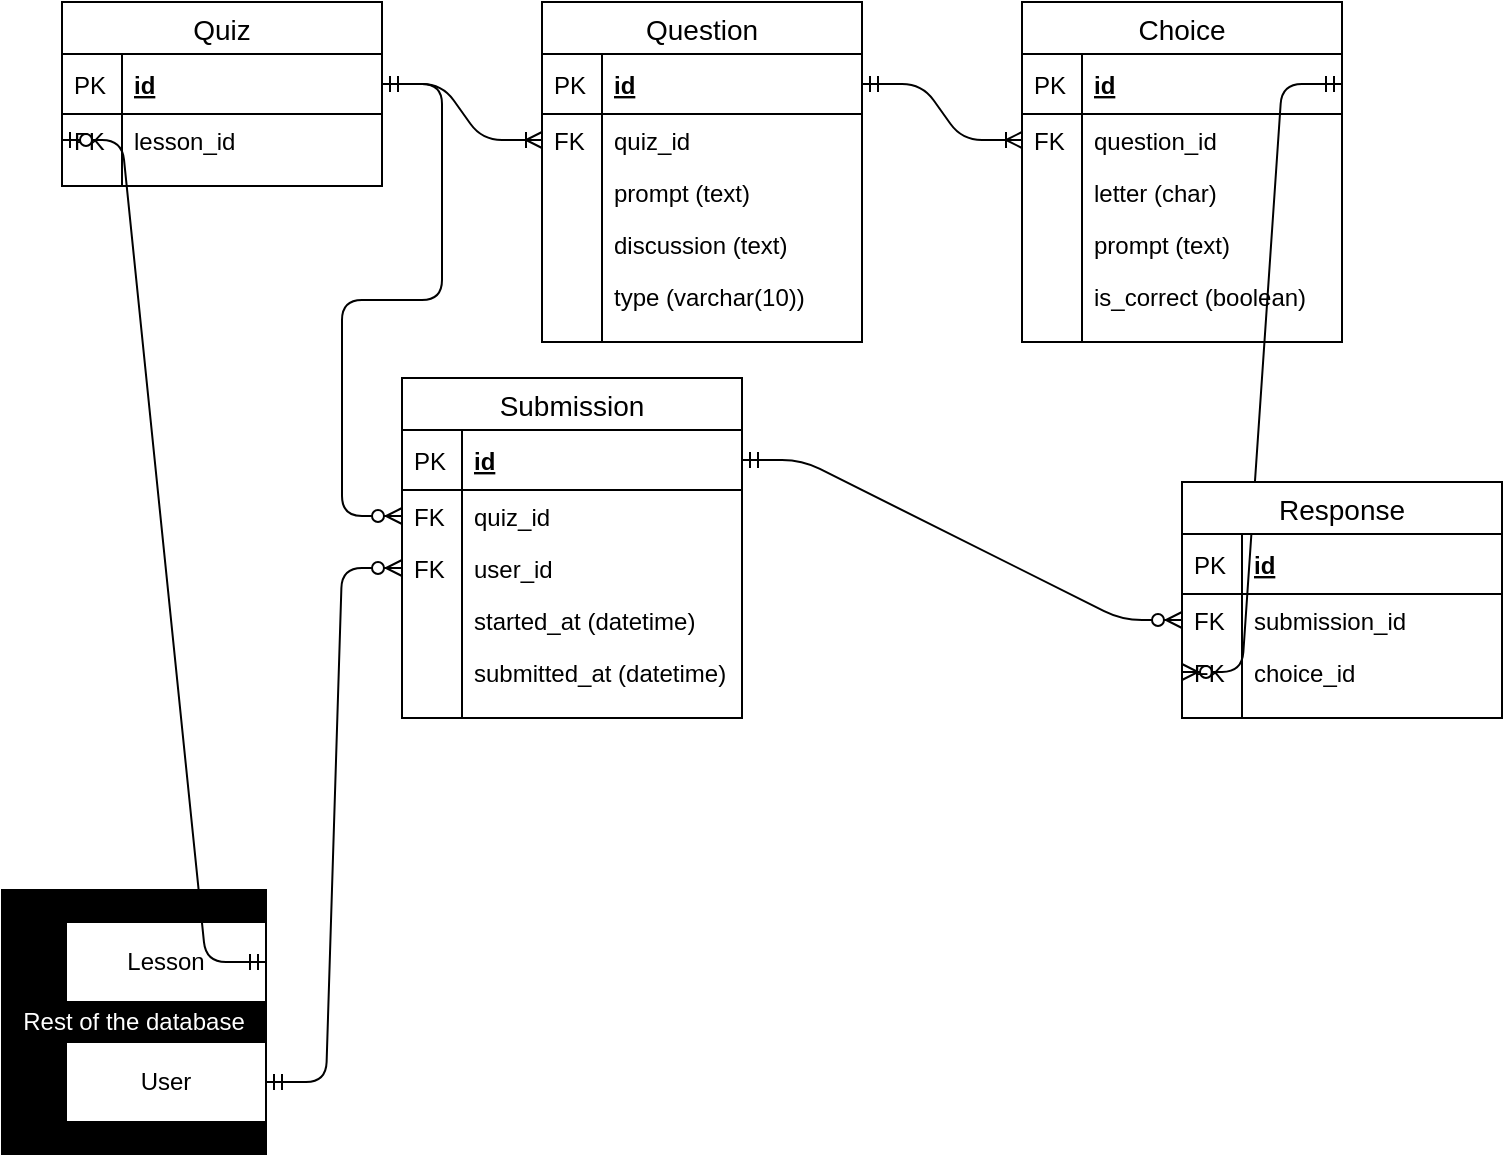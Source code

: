 <mxfile version="13.1.13"><diagram id="INSZyfp73hqP81Zdgg1H" name="Page-1"><mxGraphModel dx="1080" dy="489" grid="1" gridSize="10" guides="1" tooltips="1" connect="1" arrows="1" fold="1" page="1" pageScale="1" pageWidth="850" pageHeight="1100" background="none" math="0" shadow="0"><root><mxCell id="0"/><mxCell id="1" parent="0"/><mxCell id="mm9iqTDZ9j-uK4UpvZaG-1" value="Quiz" style="swimlane;fontStyle=0;childLayout=stackLayout;horizontal=1;startSize=26;horizontalStack=0;resizeParent=1;resizeParentMax=0;resizeLast=0;collapsible=1;marginBottom=0;align=center;fontSize=14;" vertex="1" parent="1"><mxGeometry x="40" y="40" width="160" height="92" as="geometry"><mxRectangle x="40" y="40" width="60" height="26" as="alternateBounds"/></mxGeometry></mxCell><mxCell id="mm9iqTDZ9j-uK4UpvZaG-2" value="id" style="shape=partialRectangle;top=0;left=0;right=0;bottom=1;align=left;verticalAlign=middle;fillColor=none;spacingLeft=34;spacingRight=4;overflow=hidden;rotatable=0;points=[[0,0.5],[1,0.5]];portConstraint=eastwest;dropTarget=0;fontStyle=5;fontSize=12;" vertex="1" parent="mm9iqTDZ9j-uK4UpvZaG-1"><mxGeometry y="26" width="160" height="30" as="geometry"/></mxCell><mxCell id="mm9iqTDZ9j-uK4UpvZaG-3" value="PK" style="shape=partialRectangle;top=0;left=0;bottom=0;fillColor=none;align=left;verticalAlign=middle;spacingLeft=4;spacingRight=4;overflow=hidden;rotatable=0;points=[];portConstraint=eastwest;part=1;fontSize=12;" vertex="1" connectable="0" parent="mm9iqTDZ9j-uK4UpvZaG-2"><mxGeometry width="30" height="30" as="geometry"/></mxCell><mxCell id="mm9iqTDZ9j-uK4UpvZaG-4" value="lesson_id" style="shape=partialRectangle;top=0;left=0;right=0;bottom=0;align=left;verticalAlign=top;fillColor=none;spacingLeft=34;spacingRight=4;overflow=hidden;rotatable=0;points=[[0,0.5],[1,0.5]];portConstraint=eastwest;dropTarget=0;fontSize=12;" vertex="1" parent="mm9iqTDZ9j-uK4UpvZaG-1"><mxGeometry y="56" width="160" height="26" as="geometry"/></mxCell><mxCell id="mm9iqTDZ9j-uK4UpvZaG-5" value="FK" style="shape=partialRectangle;top=0;left=0;bottom=0;fillColor=none;align=left;verticalAlign=top;spacingLeft=4;spacingRight=4;overflow=hidden;rotatable=0;points=[];portConstraint=eastwest;part=1;fontSize=12;" vertex="1" connectable="0" parent="mm9iqTDZ9j-uK4UpvZaG-4"><mxGeometry width="30" height="26" as="geometry"/></mxCell><mxCell id="mm9iqTDZ9j-uK4UpvZaG-10" value="" style="shape=partialRectangle;top=0;left=0;right=0;bottom=0;align=left;verticalAlign=top;fillColor=none;spacingLeft=34;spacingRight=4;overflow=hidden;rotatable=0;points=[[0,0.5],[1,0.5]];portConstraint=eastwest;dropTarget=0;fontSize=12;" vertex="1" parent="mm9iqTDZ9j-uK4UpvZaG-1"><mxGeometry y="82" width="160" height="10" as="geometry"/></mxCell><mxCell id="mm9iqTDZ9j-uK4UpvZaG-11" value="" style="shape=partialRectangle;top=0;left=0;bottom=0;fillColor=none;align=left;verticalAlign=top;spacingLeft=4;spacingRight=4;overflow=hidden;rotatable=0;points=[];portConstraint=eastwest;part=1;fontSize=12;" vertex="1" connectable="0" parent="mm9iqTDZ9j-uK4UpvZaG-10"><mxGeometry width="30" height="10" as="geometry"/></mxCell><mxCell id="mm9iqTDZ9j-uK4UpvZaG-50" value="" style="edgeStyle=entityRelationEdgeStyle;fontSize=12;html=1;endArrow=ERoneToMany;startArrow=ERmandOne;exitX=1;exitY=0.5;exitDx=0;exitDy=0;entryX=0;entryY=0.5;entryDx=0;entryDy=0;" edge="1" parent="1" source="mm9iqTDZ9j-uK4UpvZaG-13" target="mm9iqTDZ9j-uK4UpvZaG-26"><mxGeometry width="100" height="100" relative="1" as="geometry"><mxPoint x="370" y="310" as="sourcePoint"/><mxPoint x="470" y="210" as="targetPoint"/></mxGeometry></mxCell><mxCell id="mm9iqTDZ9j-uK4UpvZaG-51" value="" style="edgeStyle=entityRelationEdgeStyle;fontSize=12;html=1;endArrow=ERoneToMany;startArrow=ERmandOne;entryX=0;entryY=0.5;entryDx=0;entryDy=0;exitX=1;exitY=0.5;exitDx=0;exitDy=0;" edge="1" parent="1" source="mm9iqTDZ9j-uK4UpvZaG-2" target="mm9iqTDZ9j-uK4UpvZaG-15"><mxGeometry width="100" height="100" relative="1" as="geometry"><mxPoint x="220" y="100" as="sourcePoint"/><mxPoint x="230" y="240" as="targetPoint"/></mxGeometry></mxCell><mxCell id="mm9iqTDZ9j-uK4UpvZaG-118" value="" style="edgeStyle=entityRelationEdgeStyle;fontSize=12;html=1;endArrow=ERzeroToMany;startArrow=ERmandOne;entryX=0;entryY=0.5;entryDx=0;entryDy=0;exitX=1;exitY=0.5;exitDx=0;exitDy=0;" edge="1" parent="1" source="w8hnO8k2szJg7s4pSPXc-18" target="mm9iqTDZ9j-uK4UpvZaG-129"><mxGeometry width="100" height="100" relative="1" as="geometry"><mxPoint x="220" y="353" as="sourcePoint"/><mxPoint x="40" y="365" as="targetPoint"/></mxGeometry></mxCell><mxCell id="mm9iqTDZ9j-uK4UpvZaG-147" value="&lt;font color=&quot;#FFFFFF&quot;&gt;Rest of the database&lt;br&gt;&lt;/font&gt;" style="whiteSpace=wrap;html=1;aspect=fixed;fillColor=#000000;" vertex="1" parent="1"><mxGeometry x="10" y="484" width="132" height="132" as="geometry"/></mxCell><mxCell id="mm9iqTDZ9j-uK4UpvZaG-12" value="Question" style="swimlane;fontStyle=0;childLayout=stackLayout;horizontal=1;startSize=26;horizontalStack=0;resizeParent=1;resizeParentMax=0;resizeLast=0;collapsible=1;marginBottom=0;align=center;fontSize=14;" vertex="1" parent="1"><mxGeometry x="280" y="40" width="160" height="170" as="geometry"/></mxCell><mxCell id="mm9iqTDZ9j-uK4UpvZaG-13" value="id" style="shape=partialRectangle;top=0;left=0;right=0;bottom=1;align=left;verticalAlign=middle;fillColor=none;spacingLeft=34;spacingRight=4;overflow=hidden;rotatable=0;points=[[0,0.5],[1,0.5]];portConstraint=eastwest;dropTarget=0;fontStyle=5;fontSize=12;" vertex="1" parent="mm9iqTDZ9j-uK4UpvZaG-12"><mxGeometry y="26" width="160" height="30" as="geometry"/></mxCell><mxCell id="mm9iqTDZ9j-uK4UpvZaG-14" value="PK" style="shape=partialRectangle;top=0;left=0;bottom=0;fillColor=none;align=left;verticalAlign=middle;spacingLeft=4;spacingRight=4;overflow=hidden;rotatable=0;points=[];portConstraint=eastwest;part=1;fontSize=12;" vertex="1" connectable="0" parent="mm9iqTDZ9j-uK4UpvZaG-13"><mxGeometry width="30" height="30" as="geometry"/></mxCell><mxCell id="mm9iqTDZ9j-uK4UpvZaG-15" value="quiz_id" style="shape=partialRectangle;top=0;left=0;right=0;bottom=0;align=left;verticalAlign=top;fillColor=none;spacingLeft=34;spacingRight=4;overflow=hidden;rotatable=0;points=[[0,0.5],[1,0.5]];portConstraint=eastwest;dropTarget=0;fontSize=12;" vertex="1" parent="mm9iqTDZ9j-uK4UpvZaG-12"><mxGeometry y="56" width="160" height="26" as="geometry"/></mxCell><mxCell id="mm9iqTDZ9j-uK4UpvZaG-16" value="FK" style="shape=partialRectangle;top=0;left=0;bottom=0;fillColor=none;align=left;verticalAlign=top;spacingLeft=4;spacingRight=4;overflow=hidden;rotatable=0;points=[];portConstraint=eastwest;part=1;fontSize=12;" vertex="1" connectable="0" parent="mm9iqTDZ9j-uK4UpvZaG-15"><mxGeometry width="30" height="26" as="geometry"/></mxCell><mxCell id="mm9iqTDZ9j-uK4UpvZaG-17" value="prompt (text)" style="shape=partialRectangle;top=0;left=0;right=0;bottom=0;align=left;verticalAlign=top;fillColor=none;spacingLeft=34;spacingRight=4;overflow=hidden;rotatable=0;points=[[0,0.5],[1,0.5]];portConstraint=eastwest;dropTarget=0;fontSize=12;" vertex="1" parent="mm9iqTDZ9j-uK4UpvZaG-12"><mxGeometry y="82" width="160" height="26" as="geometry"/></mxCell><mxCell id="mm9iqTDZ9j-uK4UpvZaG-18" value="" style="shape=partialRectangle;top=0;left=0;bottom=0;fillColor=none;align=left;verticalAlign=top;spacingLeft=4;spacingRight=4;overflow=hidden;rotatable=0;points=[];portConstraint=eastwest;part=1;fontSize=12;" vertex="1" connectable="0" parent="mm9iqTDZ9j-uK4UpvZaG-17"><mxGeometry width="30" height="26" as="geometry"/></mxCell><mxCell id="mm9iqTDZ9j-uK4UpvZaG-138" value="discussion (text)" style="shape=partialRectangle;top=0;left=0;right=0;bottom=0;align=left;verticalAlign=top;fillColor=none;spacingLeft=34;spacingRight=4;overflow=hidden;rotatable=0;points=[[0,0.5],[1,0.5]];portConstraint=eastwest;dropTarget=0;fontSize=12;" vertex="1" parent="mm9iqTDZ9j-uK4UpvZaG-12"><mxGeometry y="108" width="160" height="26" as="geometry"/></mxCell><mxCell id="mm9iqTDZ9j-uK4UpvZaG-139" value="" style="shape=partialRectangle;top=0;left=0;bottom=0;fillColor=none;align=left;verticalAlign=top;spacingLeft=4;spacingRight=4;overflow=hidden;rotatable=0;points=[];portConstraint=eastwest;part=1;fontSize=12;" vertex="1" connectable="0" parent="mm9iqTDZ9j-uK4UpvZaG-138"><mxGeometry width="30" height="26" as="geometry"/></mxCell><mxCell id="mm9iqTDZ9j-uK4UpvZaG-140" value="type (varchar(10))" style="shape=partialRectangle;top=0;left=0;right=0;bottom=0;align=left;verticalAlign=top;fillColor=none;spacingLeft=34;spacingRight=4;overflow=hidden;rotatable=0;points=[[0,0.5],[1,0.5]];portConstraint=eastwest;dropTarget=0;fontSize=12;" vertex="1" parent="mm9iqTDZ9j-uK4UpvZaG-12"><mxGeometry y="134" width="160" height="26" as="geometry"/></mxCell><mxCell id="mm9iqTDZ9j-uK4UpvZaG-141" value="" style="shape=partialRectangle;top=0;left=0;bottom=0;fillColor=none;align=left;verticalAlign=top;spacingLeft=4;spacingRight=4;overflow=hidden;rotatable=0;points=[];portConstraint=eastwest;part=1;fontSize=12;" vertex="1" connectable="0" parent="mm9iqTDZ9j-uK4UpvZaG-140"><mxGeometry width="30" height="26" as="geometry"/></mxCell><mxCell id="mm9iqTDZ9j-uK4UpvZaG-21" value="" style="shape=partialRectangle;top=0;left=0;right=0;bottom=0;align=left;verticalAlign=top;fillColor=none;spacingLeft=34;spacingRight=4;overflow=hidden;rotatable=0;points=[[0,0.5],[1,0.5]];portConstraint=eastwest;dropTarget=0;fontSize=12;" vertex="1" parent="mm9iqTDZ9j-uK4UpvZaG-12"><mxGeometry y="160" width="160" height="10" as="geometry"/></mxCell><mxCell id="mm9iqTDZ9j-uK4UpvZaG-22" value="" style="shape=partialRectangle;top=0;left=0;bottom=0;fillColor=none;align=left;verticalAlign=top;spacingLeft=4;spacingRight=4;overflow=hidden;rotatable=0;points=[];portConstraint=eastwest;part=1;fontSize=12;" vertex="1" connectable="0" parent="mm9iqTDZ9j-uK4UpvZaG-21"><mxGeometry width="30" height="10" as="geometry"/></mxCell><mxCell id="mm9iqTDZ9j-uK4UpvZaG-23" value="Choice" style="swimlane;fontStyle=0;childLayout=stackLayout;horizontal=1;startSize=26;horizontalStack=0;resizeParent=1;resizeParentMax=0;resizeLast=0;collapsible=1;marginBottom=0;align=center;fontSize=14;" vertex="1" parent="1"><mxGeometry x="520" y="40" width="160" height="170" as="geometry"/></mxCell><mxCell id="mm9iqTDZ9j-uK4UpvZaG-24" value="id" style="shape=partialRectangle;top=0;left=0;right=0;bottom=1;align=left;verticalAlign=middle;fillColor=none;spacingLeft=34;spacingRight=4;overflow=hidden;rotatable=0;points=[[0,0.5],[1,0.5]];portConstraint=eastwest;dropTarget=0;fontStyle=5;fontSize=12;" vertex="1" parent="mm9iqTDZ9j-uK4UpvZaG-23"><mxGeometry y="26" width="160" height="30" as="geometry"/></mxCell><mxCell id="mm9iqTDZ9j-uK4UpvZaG-25" value="PK" style="shape=partialRectangle;top=0;left=0;bottom=0;fillColor=none;align=left;verticalAlign=middle;spacingLeft=4;spacingRight=4;overflow=hidden;rotatable=0;points=[];portConstraint=eastwest;part=1;fontSize=12;" vertex="1" connectable="0" parent="mm9iqTDZ9j-uK4UpvZaG-24"><mxGeometry width="30" height="30" as="geometry"/></mxCell><mxCell id="mm9iqTDZ9j-uK4UpvZaG-26" value="question_id" style="shape=partialRectangle;top=0;left=0;right=0;bottom=0;align=left;verticalAlign=top;fillColor=none;spacingLeft=34;spacingRight=4;overflow=hidden;rotatable=0;points=[[0,0.5],[1,0.5]];portConstraint=eastwest;dropTarget=0;fontSize=12;" vertex="1" parent="mm9iqTDZ9j-uK4UpvZaG-23"><mxGeometry y="56" width="160" height="26" as="geometry"/></mxCell><mxCell id="mm9iqTDZ9j-uK4UpvZaG-27" value="FK" style="shape=partialRectangle;top=0;left=0;bottom=0;fillColor=none;align=left;verticalAlign=top;spacingLeft=4;spacingRight=4;overflow=hidden;rotatable=0;points=[];portConstraint=eastwest;part=1;fontSize=12;" vertex="1" connectable="0" parent="mm9iqTDZ9j-uK4UpvZaG-26"><mxGeometry width="30" height="26" as="geometry"/></mxCell><mxCell id="mm9iqTDZ9j-uK4UpvZaG-163" value="letter (char)" style="shape=partialRectangle;top=0;left=0;right=0;bottom=0;align=left;verticalAlign=top;fillColor=none;spacingLeft=34;spacingRight=4;overflow=hidden;rotatable=0;points=[[0,0.5],[1,0.5]];portConstraint=eastwest;dropTarget=0;fontSize=12;" vertex="1" parent="mm9iqTDZ9j-uK4UpvZaG-23"><mxGeometry y="82" width="160" height="26" as="geometry"/></mxCell><mxCell id="mm9iqTDZ9j-uK4UpvZaG-164" value="" style="shape=partialRectangle;top=0;left=0;bottom=0;fillColor=none;align=left;verticalAlign=top;spacingLeft=4;spacingRight=4;overflow=hidden;rotatable=0;points=[];portConstraint=eastwest;part=1;fontSize=12;" vertex="1" connectable="0" parent="mm9iqTDZ9j-uK4UpvZaG-163"><mxGeometry width="30" height="26" as="geometry"/></mxCell><mxCell id="mm9iqTDZ9j-uK4UpvZaG-144" value="prompt (text)" style="shape=partialRectangle;top=0;left=0;right=0;bottom=0;align=left;verticalAlign=top;fillColor=none;spacingLeft=34;spacingRight=4;overflow=hidden;rotatable=0;points=[[0,0.5],[1,0.5]];portConstraint=eastwest;dropTarget=0;fontSize=12;" vertex="1" parent="mm9iqTDZ9j-uK4UpvZaG-23"><mxGeometry y="108" width="160" height="26" as="geometry"/></mxCell><mxCell id="mm9iqTDZ9j-uK4UpvZaG-145" value="" style="shape=partialRectangle;top=0;left=0;bottom=0;fillColor=none;align=left;verticalAlign=top;spacingLeft=4;spacingRight=4;overflow=hidden;rotatable=0;points=[];portConstraint=eastwest;part=1;fontSize=12;" vertex="1" connectable="0" parent="mm9iqTDZ9j-uK4UpvZaG-144"><mxGeometry width="30" height="26" as="geometry"/></mxCell><mxCell id="w8hnO8k2szJg7s4pSPXc-1" value="is_correct (boolean)" style="shape=partialRectangle;top=0;left=0;right=0;bottom=0;align=left;verticalAlign=top;fillColor=none;spacingLeft=34;spacingRight=4;overflow=hidden;rotatable=0;points=[[0,0.5],[1,0.5]];portConstraint=eastwest;dropTarget=0;fontSize=12;" vertex="1" parent="mm9iqTDZ9j-uK4UpvZaG-23"><mxGeometry y="134" width="160" height="26" as="geometry"/></mxCell><mxCell id="w8hnO8k2szJg7s4pSPXc-2" value="" style="shape=partialRectangle;top=0;left=0;bottom=0;fillColor=none;align=left;verticalAlign=top;spacingLeft=4;spacingRight=4;overflow=hidden;rotatable=0;points=[];portConstraint=eastwest;part=1;fontSize=12;" vertex="1" connectable="0" parent="w8hnO8k2szJg7s4pSPXc-1"><mxGeometry width="30" height="26" as="geometry"/></mxCell><mxCell id="mm9iqTDZ9j-uK4UpvZaG-32" value="" style="shape=partialRectangle;top=0;left=0;right=0;bottom=0;align=left;verticalAlign=top;fillColor=none;spacingLeft=34;spacingRight=4;overflow=hidden;rotatable=0;points=[[0,0.5],[1,0.5]];portConstraint=eastwest;dropTarget=0;fontSize=12;" vertex="1" parent="mm9iqTDZ9j-uK4UpvZaG-23"><mxGeometry y="160" width="160" height="10" as="geometry"/></mxCell><mxCell id="mm9iqTDZ9j-uK4UpvZaG-33" value="" style="shape=partialRectangle;top=0;left=0;bottom=0;fillColor=none;align=left;verticalAlign=top;spacingLeft=4;spacingRight=4;overflow=hidden;rotatable=0;points=[];portConstraint=eastwest;part=1;fontSize=12;" vertex="1" connectable="0" parent="mm9iqTDZ9j-uK4UpvZaG-32"><mxGeometry width="30" height="10" as="geometry"/></mxCell><mxCell id="w8hnO8k2szJg7s4pSPXc-5" value="" style="edgeStyle=entityRelationEdgeStyle;fontSize=12;html=1;endArrow=ERzeroToMany;startArrow=ERmandOne;entryX=0;entryY=0.5;entryDx=0;entryDy=0;exitX=1;exitY=0.5;exitDx=0;exitDy=0;" edge="1" parent="1" source="mm9iqTDZ9j-uK4UpvZaG-24" target="mm9iqTDZ9j-uK4UpvZaG-131"><mxGeometry width="100" height="100" relative="1" as="geometry"><mxPoint x="370" y="340" as="sourcePoint"/><mxPoint x="470" y="240" as="targetPoint"/></mxGeometry></mxCell><mxCell id="mm9iqTDZ9j-uK4UpvZaG-126" value="Response" style="swimlane;fontStyle=0;childLayout=stackLayout;horizontal=1;startSize=26;horizontalStack=0;resizeParent=1;resizeParentMax=0;resizeLast=0;collapsible=1;marginBottom=0;align=center;fontSize=14;" vertex="1" parent="1"><mxGeometry x="600" y="280" width="160" height="118" as="geometry"><mxRectangle x="600" y="280" width="100" height="26" as="alternateBounds"/></mxGeometry></mxCell><mxCell id="mm9iqTDZ9j-uK4UpvZaG-127" value="id" style="shape=partialRectangle;top=0;left=0;right=0;bottom=1;align=left;verticalAlign=middle;fillColor=none;spacingLeft=34;spacingRight=4;overflow=hidden;rotatable=0;points=[[0,0.5],[1,0.5]];portConstraint=eastwest;dropTarget=0;fontStyle=5;fontSize=12;" vertex="1" parent="mm9iqTDZ9j-uK4UpvZaG-126"><mxGeometry y="26" width="160" height="30" as="geometry"/></mxCell><mxCell id="mm9iqTDZ9j-uK4UpvZaG-128" value="PK" style="shape=partialRectangle;top=0;left=0;bottom=0;fillColor=none;align=left;verticalAlign=middle;spacingLeft=4;spacingRight=4;overflow=hidden;rotatable=0;points=[];portConstraint=eastwest;part=1;fontSize=12;" vertex="1" connectable="0" parent="mm9iqTDZ9j-uK4UpvZaG-127"><mxGeometry width="30" height="30" as="geometry"/></mxCell><mxCell id="mm9iqTDZ9j-uK4UpvZaG-129" value="submission_id" style="shape=partialRectangle;top=0;left=0;right=0;bottom=0;align=left;verticalAlign=top;fillColor=none;spacingLeft=34;spacingRight=4;overflow=hidden;rotatable=0;points=[[0,0.5],[1,0.5]];portConstraint=eastwest;dropTarget=0;fontSize=12;" vertex="1" parent="mm9iqTDZ9j-uK4UpvZaG-126"><mxGeometry y="56" width="160" height="26" as="geometry"/></mxCell><mxCell id="mm9iqTDZ9j-uK4UpvZaG-130" value="FK" style="shape=partialRectangle;top=0;left=0;bottom=0;fillColor=none;align=left;verticalAlign=top;spacingLeft=4;spacingRight=4;overflow=hidden;rotatable=0;points=[];portConstraint=eastwest;part=1;fontSize=12;" vertex="1" connectable="0" parent="mm9iqTDZ9j-uK4UpvZaG-129"><mxGeometry width="30" height="26" as="geometry"/></mxCell><mxCell id="mm9iqTDZ9j-uK4UpvZaG-131" value="choice_id" style="shape=partialRectangle;top=0;left=0;right=0;bottom=0;align=left;verticalAlign=top;fillColor=none;spacingLeft=34;spacingRight=4;overflow=hidden;rotatable=0;points=[[0,0.5],[1,0.5]];portConstraint=eastwest;dropTarget=0;fontSize=12;" vertex="1" parent="mm9iqTDZ9j-uK4UpvZaG-126"><mxGeometry y="82" width="160" height="26" as="geometry"/></mxCell><mxCell id="mm9iqTDZ9j-uK4UpvZaG-132" value="FK" style="shape=partialRectangle;top=0;left=0;bottom=0;fillColor=none;align=left;verticalAlign=top;spacingLeft=4;spacingRight=4;overflow=hidden;rotatable=0;points=[];portConstraint=eastwest;part=1;fontSize=12;" vertex="1" connectable="0" parent="mm9iqTDZ9j-uK4UpvZaG-131"><mxGeometry width="30" height="26" as="geometry"/></mxCell><mxCell id="mm9iqTDZ9j-uK4UpvZaG-135" value="" style="shape=partialRectangle;top=0;left=0;right=0;bottom=0;align=left;verticalAlign=top;fillColor=none;spacingLeft=34;spacingRight=4;overflow=hidden;rotatable=0;points=[[0,0.5],[1,0.5]];portConstraint=eastwest;dropTarget=0;fontSize=12;" vertex="1" parent="mm9iqTDZ9j-uK4UpvZaG-126"><mxGeometry y="108" width="160" height="10" as="geometry"/></mxCell><mxCell id="mm9iqTDZ9j-uK4UpvZaG-136" value="" style="shape=partialRectangle;top=0;left=0;bottom=0;fillColor=none;align=left;verticalAlign=top;spacingLeft=4;spacingRight=4;overflow=hidden;rotatable=0;points=[];portConstraint=eastwest;part=1;fontSize=12;" vertex="1" connectable="0" parent="mm9iqTDZ9j-uK4UpvZaG-135"><mxGeometry width="30" height="10" as="geometry"/></mxCell><mxCell id="w8hnO8k2szJg7s4pSPXc-32" value="" style="edgeStyle=entityRelationEdgeStyle;fontSize=12;html=1;endArrow=ERzeroToMany;startArrow=ERmandOne;exitX=1;exitY=0.5;exitDx=0;exitDy=0;entryX=0;entryY=0.5;entryDx=0;entryDy=0;" edge="1" parent="1" source="w8hnO8k2szJg7s4pSPXc-34" target="w8hnO8k2szJg7s4pSPXc-22"><mxGeometry width="100" height="100" relative="1" as="geometry"><mxPoint x="325" y="340" as="sourcePoint"/><mxPoint x="425" y="240" as="targetPoint"/></mxGeometry></mxCell><mxCell id="w8hnO8k2szJg7s4pSPXc-33" value="" style="edgeStyle=entityRelationEdgeStyle;fontSize=12;html=1;endArrow=ERzeroToMany;startArrow=ERmandOne;entryX=0;entryY=0.5;entryDx=0;entryDy=0;exitX=1;exitY=0.5;exitDx=0;exitDy=0;" edge="1" parent="1" source="mm9iqTDZ9j-uK4UpvZaG-2" target="w8hnO8k2szJg7s4pSPXc-20"><mxGeometry width="100" height="100" relative="1" as="geometry"><mxPoint x="90" y="530" as="sourcePoint"/><mxPoint x="190" y="430" as="targetPoint"/></mxGeometry></mxCell><mxCell id="w8hnO8k2szJg7s4pSPXc-34" value="User" style="whiteSpace=wrap;html=1;align=center;fillColor=#ffffff;" vertex="1" parent="1"><mxGeometry x="42" y="560" width="100" height="40" as="geometry"/></mxCell><mxCell id="w8hnO8k2szJg7s4pSPXc-35" value="Lesson" style="whiteSpace=wrap;html=1;align=center;fillColor=#ffffff;" vertex="1" parent="1"><mxGeometry x="42" y="500" width="100" height="40" as="geometry"/></mxCell><mxCell id="w8hnO8k2szJg7s4pSPXc-36" value="" style="edgeStyle=entityRelationEdgeStyle;fontSize=12;html=1;endArrow=ERzeroToOne;startArrow=ERmandOne;exitX=1;exitY=0.5;exitDx=0;exitDy=0;entryX=0;entryY=0.5;entryDx=0;entryDy=0;" edge="1" parent="1" source="w8hnO8k2szJg7s4pSPXc-35" target="mm9iqTDZ9j-uK4UpvZaG-4"><mxGeometry width="100" height="100" relative="1" as="geometry"><mxPoint x="330" y="410" as="sourcePoint"/><mxPoint x="430" y="310" as="targetPoint"/></mxGeometry></mxCell><mxCell id="w8hnO8k2szJg7s4pSPXc-17" value="Submission" style="swimlane;fontStyle=0;childLayout=stackLayout;horizontal=1;startSize=26;horizontalStack=0;resizeParent=1;resizeParentMax=0;resizeLast=0;collapsible=1;marginBottom=0;align=center;fontSize=14;" vertex="1" parent="1"><mxGeometry x="210" y="228" width="170" height="170" as="geometry"><mxRectangle x="40" y="40" width="60" height="26" as="alternateBounds"/></mxGeometry></mxCell><mxCell id="w8hnO8k2szJg7s4pSPXc-18" value="id" style="shape=partialRectangle;top=0;left=0;right=0;bottom=1;align=left;verticalAlign=middle;fillColor=none;spacingLeft=34;spacingRight=4;overflow=hidden;rotatable=0;points=[[0,0.5],[1,0.5]];portConstraint=eastwest;dropTarget=0;fontStyle=5;fontSize=12;" vertex="1" parent="w8hnO8k2szJg7s4pSPXc-17"><mxGeometry y="26" width="170" height="30" as="geometry"/></mxCell><mxCell id="w8hnO8k2szJg7s4pSPXc-19" value="PK" style="shape=partialRectangle;top=0;left=0;bottom=0;fillColor=none;align=left;verticalAlign=middle;spacingLeft=4;spacingRight=4;overflow=hidden;rotatable=0;points=[];portConstraint=eastwest;part=1;fontSize=12;" vertex="1" connectable="0" parent="w8hnO8k2szJg7s4pSPXc-18"><mxGeometry width="30" height="30" as="geometry"/></mxCell><mxCell id="w8hnO8k2szJg7s4pSPXc-20" value="quiz_id" style="shape=partialRectangle;top=0;left=0;right=0;bottom=0;align=left;verticalAlign=top;fillColor=none;spacingLeft=34;spacingRight=4;overflow=hidden;rotatable=0;points=[[0,0.5],[1,0.5]];portConstraint=eastwest;dropTarget=0;fontSize=12;" vertex="1" parent="w8hnO8k2szJg7s4pSPXc-17"><mxGeometry y="56" width="170" height="26" as="geometry"/></mxCell><mxCell id="w8hnO8k2szJg7s4pSPXc-21" value="FK" style="shape=partialRectangle;top=0;left=0;bottom=0;fillColor=none;align=left;verticalAlign=top;spacingLeft=4;spacingRight=4;overflow=hidden;rotatable=0;points=[];portConstraint=eastwest;part=1;fontSize=12;" vertex="1" connectable="0" parent="w8hnO8k2szJg7s4pSPXc-20"><mxGeometry width="30" height="26" as="geometry"/></mxCell><mxCell id="w8hnO8k2szJg7s4pSPXc-22" value="user_id" style="shape=partialRectangle;top=0;left=0;right=0;bottom=0;align=left;verticalAlign=top;fillColor=none;spacingLeft=34;spacingRight=4;overflow=hidden;rotatable=0;points=[[0,0.5],[1,0.5]];portConstraint=eastwest;dropTarget=0;fontSize=12;" vertex="1" parent="w8hnO8k2szJg7s4pSPXc-17"><mxGeometry y="82" width="170" height="26" as="geometry"/></mxCell><mxCell id="w8hnO8k2szJg7s4pSPXc-23" value="FK" style="shape=partialRectangle;top=0;left=0;bottom=0;fillColor=none;align=left;verticalAlign=top;spacingLeft=4;spacingRight=4;overflow=hidden;rotatable=0;points=[];portConstraint=eastwest;part=1;fontSize=12;" vertex="1" connectable="0" parent="w8hnO8k2szJg7s4pSPXc-22"><mxGeometry width="30" height="26" as="geometry"/></mxCell><mxCell id="w8hnO8k2szJg7s4pSPXc-24" value="started_at (datetime)" style="shape=partialRectangle;top=0;left=0;right=0;bottom=0;align=left;verticalAlign=top;fillColor=none;spacingLeft=34;spacingRight=4;overflow=hidden;rotatable=0;points=[[0,0.5],[1,0.5]];portConstraint=eastwest;dropTarget=0;fontSize=12;" vertex="1" parent="w8hnO8k2szJg7s4pSPXc-17"><mxGeometry y="108" width="170" height="26" as="geometry"/></mxCell><mxCell id="w8hnO8k2szJg7s4pSPXc-25" value="" style="shape=partialRectangle;top=0;left=0;bottom=0;fillColor=none;align=left;verticalAlign=top;spacingLeft=4;spacingRight=4;overflow=hidden;rotatable=0;points=[];portConstraint=eastwest;part=1;fontSize=12;" vertex="1" connectable="0" parent="w8hnO8k2szJg7s4pSPXc-24"><mxGeometry width="30" height="26" as="geometry"/></mxCell><mxCell id="w8hnO8k2szJg7s4pSPXc-28" value="submitted_at (datetime)" style="shape=partialRectangle;top=0;left=0;right=0;bottom=0;align=left;verticalAlign=top;fillColor=none;spacingLeft=34;spacingRight=4;overflow=hidden;rotatable=0;points=[[0,0.5],[1,0.5]];portConstraint=eastwest;dropTarget=0;fontSize=12;" vertex="1" parent="w8hnO8k2szJg7s4pSPXc-17"><mxGeometry y="134" width="170" height="26" as="geometry"/></mxCell><mxCell id="w8hnO8k2szJg7s4pSPXc-29" value="" style="shape=partialRectangle;top=0;left=0;bottom=0;fillColor=none;align=left;verticalAlign=top;spacingLeft=4;spacingRight=4;overflow=hidden;rotatable=0;points=[];portConstraint=eastwest;part=1;fontSize=12;" vertex="1" connectable="0" parent="w8hnO8k2szJg7s4pSPXc-28"><mxGeometry width="30" height="26" as="geometry"/></mxCell><mxCell id="w8hnO8k2szJg7s4pSPXc-26" value="" style="shape=partialRectangle;top=0;left=0;right=0;bottom=0;align=left;verticalAlign=top;fillColor=none;spacingLeft=34;spacingRight=4;overflow=hidden;rotatable=0;points=[[0,0.5],[1,0.5]];portConstraint=eastwest;dropTarget=0;fontSize=12;" vertex="1" parent="w8hnO8k2szJg7s4pSPXc-17"><mxGeometry y="160" width="170" height="10" as="geometry"/></mxCell><mxCell id="w8hnO8k2szJg7s4pSPXc-27" value="" style="shape=partialRectangle;top=0;left=0;bottom=0;fillColor=none;align=left;verticalAlign=top;spacingLeft=4;spacingRight=4;overflow=hidden;rotatable=0;points=[];portConstraint=eastwest;part=1;fontSize=12;" vertex="1" connectable="0" parent="w8hnO8k2szJg7s4pSPXc-26"><mxGeometry width="30" height="10" as="geometry"/></mxCell></root></mxGraphModel></diagram></mxfile>